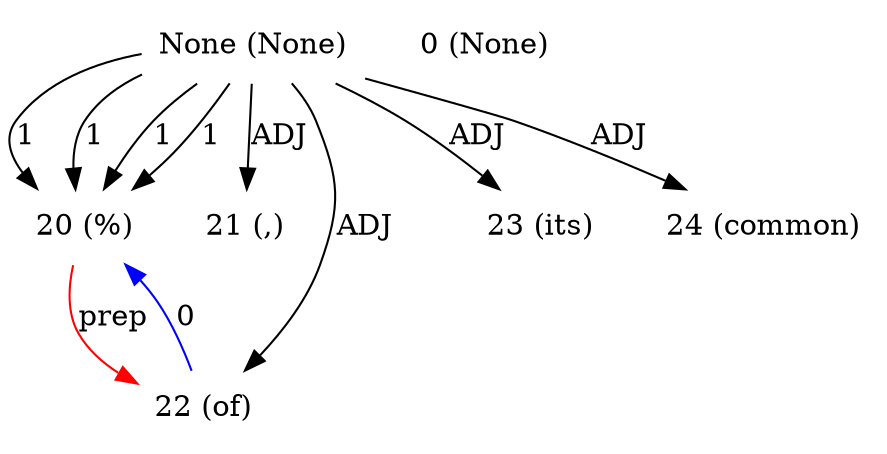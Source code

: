 digraph G{
edge [dir=forward]
node [shape=plaintext]

None [label="None (None)"]
None -> 20 [label="1"]
None [label="None (None)"]
None -> 21 [label="ADJ"]
None -> 22 [label="ADJ"]
None [label="None (None)"]
None -> 20 [label="1"]
None [label="None (None)"]
None -> 23 [label="ADJ"]
None -> 24 [label="ADJ"]
None [label="None (None)"]
None -> 20 [label="1"]
None [label="None (None)"]
None -> 20 [label="1"]
0 [label="0 (None)"]
20 [label="20 (%)"]
21 [label="21 (,)"]
22 [label="22 (of)"]
22 -> 20 [label="0", color="blue"]
20 -> 22 [label="prep", color="red"]
23 [label="23 (its)"]
24 [label="24 (common)"]
}
